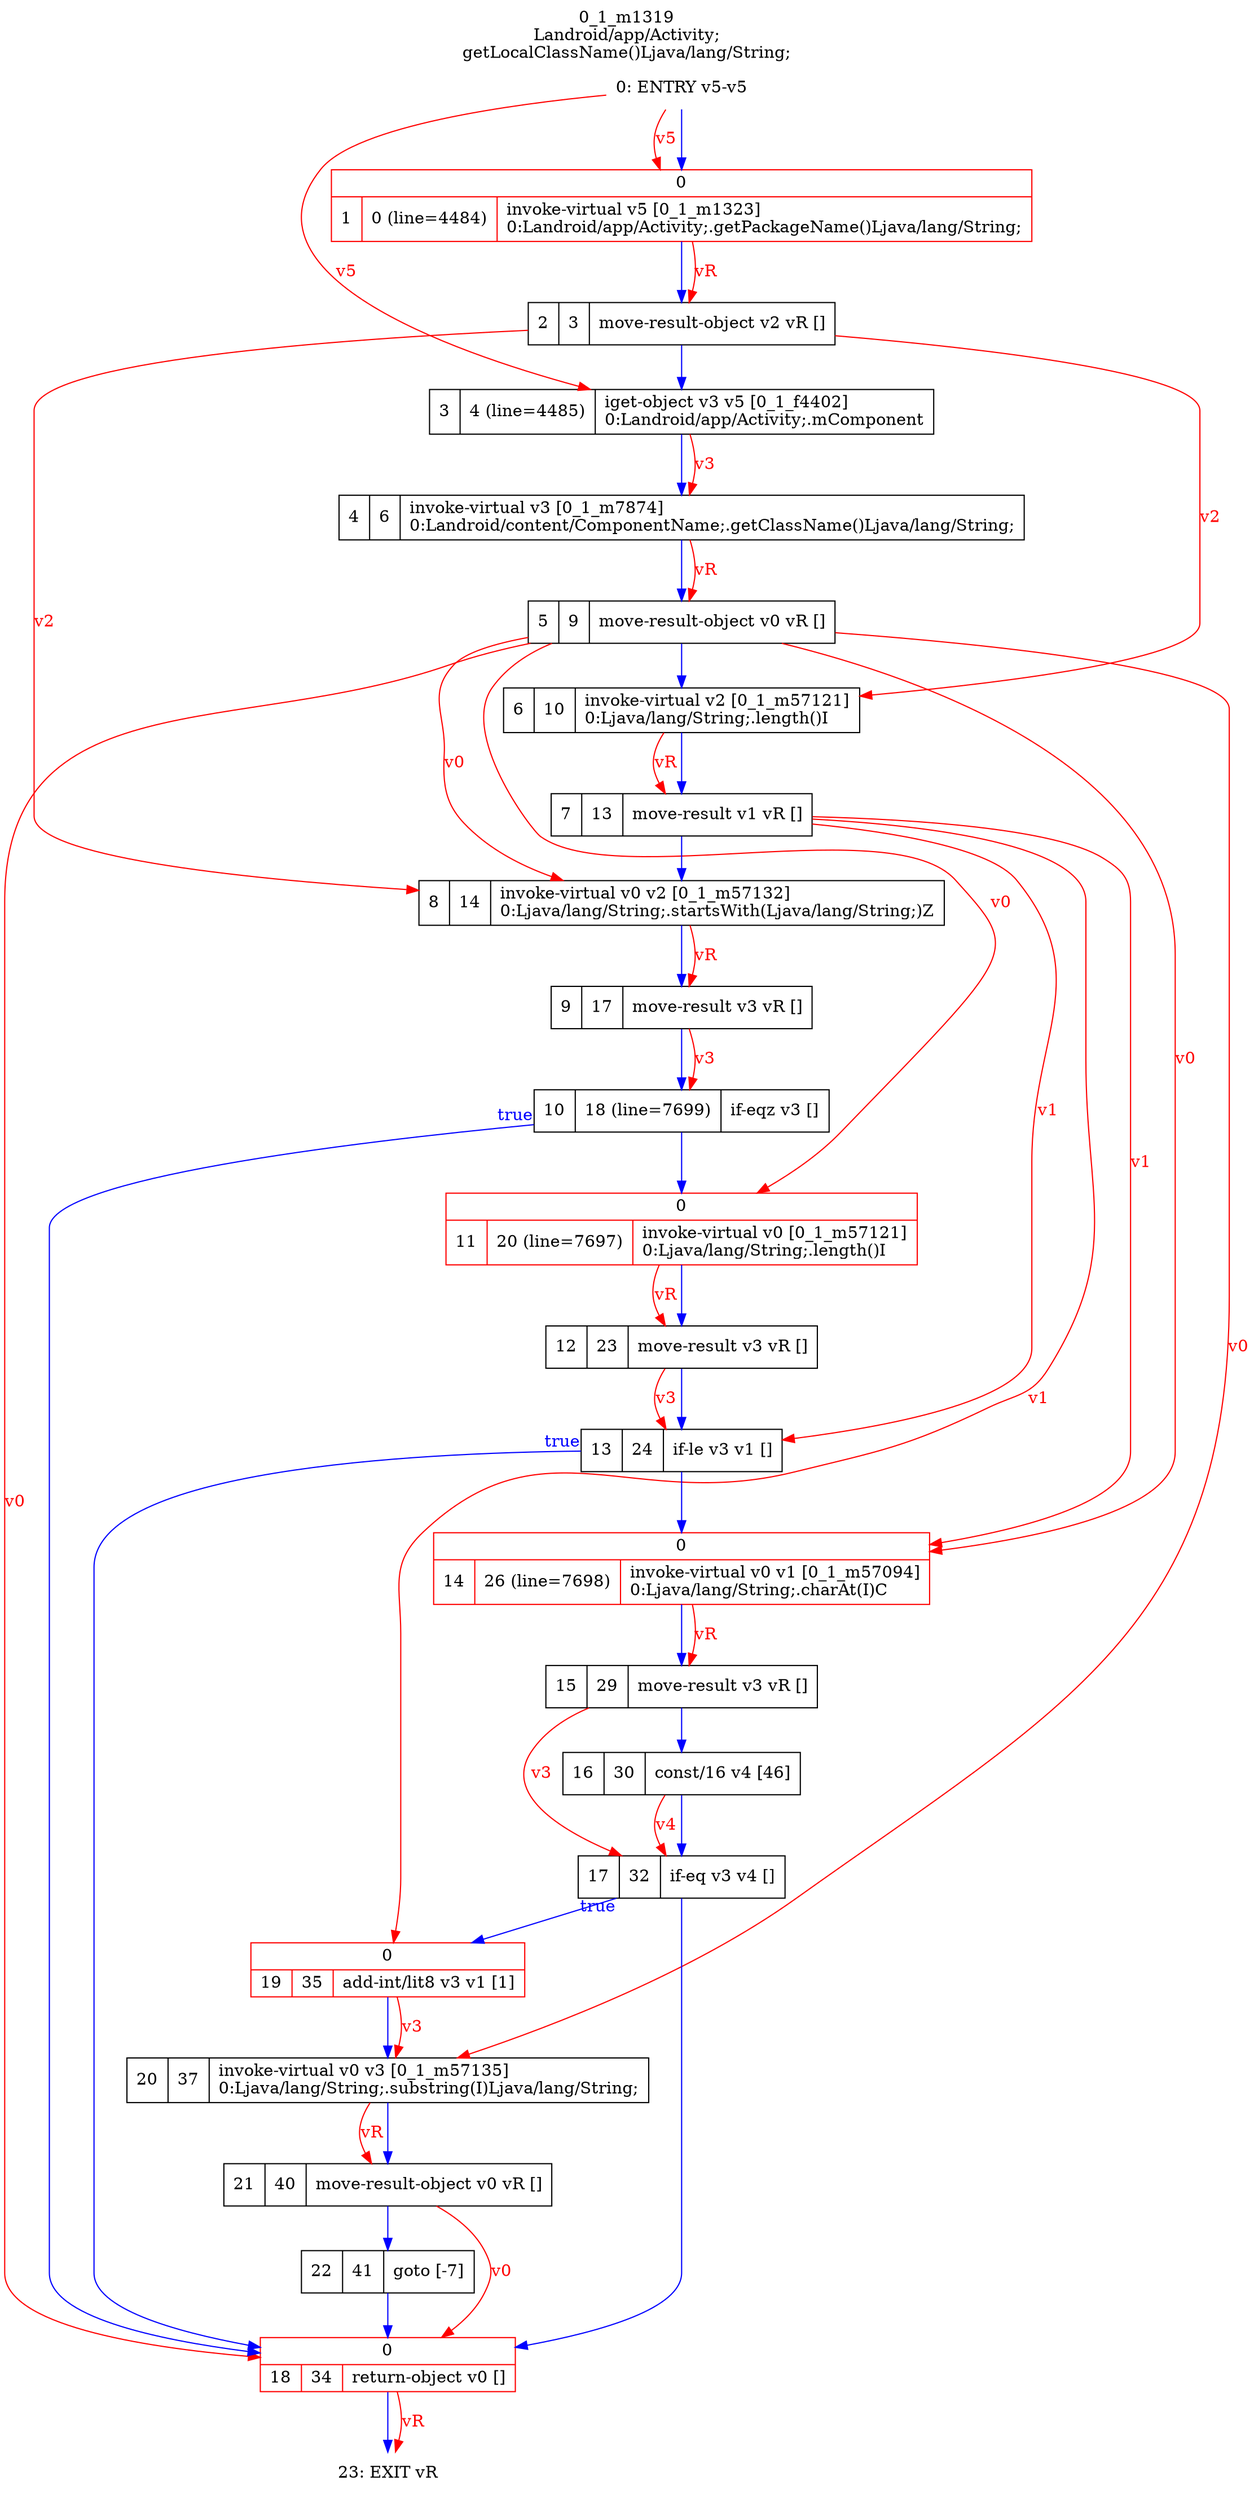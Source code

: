 digraph G {
rankdir=UD;
labelloc=t;
label="0_1_m1319\nLandroid/app/Activity;
getLocalClassName()Ljava/lang/String;";
0[label="0: ENTRY v5-v5",shape=plaintext];
1[label="{0|{1|0 (line=4484)|invoke-virtual v5 [0_1_m1323]\l0:Landroid/app/Activity;.getPackageName()Ljava/lang/String;\l}}",shape=record,URL="0_1_m1323.dot", color=red];
2[label="2|3|move-result-object v2 vR []\l",shape=record];
3[label="3|4 (line=4485)|iget-object v3 v5 [0_1_f4402]\l0:Landroid/app/Activity;.mComponent\l",shape=record];
4[label="4|6|invoke-virtual v3 [0_1_m7874]\l0:Landroid/content/ComponentName;.getClassName()Ljava/lang/String;\l",shape=record,URL="0_1_m7874.dot"];
5[label="5|9|move-result-object v0 vR []\l",shape=record];
6[label="6|10|invoke-virtual v2 [0_1_m57121]\l0:Ljava/lang/String;.length()I\l",shape=record,URL="0_1_m57121.dot"];
7[label="7|13|move-result v1 vR []\l",shape=record];
8[label="8|14|invoke-virtual v0 v2 [0_1_m57132]\l0:Ljava/lang/String;.startsWith(Ljava/lang/String;)Z\l",shape=record,URL="0_1_m57132.dot"];
9[label="9|17|move-result v3 vR []\l",shape=record];
10[label="10|18 (line=7699)|if-eqz v3 []\l",shape=record];
11[label="{0|{11|20 (line=7697)|invoke-virtual v0 [0_1_m57121]\l0:Ljava/lang/String;.length()I\l}}",shape=record,URL="0_1_m57121.dot", color=red];
12[label="12|23|move-result v3 vR []\l",shape=record];
13[label="13|24|if-le v3 v1 []\l",shape=record];
14[label="{0|{14|26 (line=7698)|invoke-virtual v0 v1 [0_1_m57094]\l0:Ljava/lang/String;.charAt(I)C\l}}",shape=record,URL="0_1_m57094.dot", color=red];
15[label="15|29|move-result v3 vR []\l",shape=record];
16[label="16|30|const/16 v4 [46]\l",shape=record];
17[label="17|32|if-eq v3 v4 []\l",shape=record];
18[label="{0|{18|34|return-object v0 []\l}}",shape=record, color=red];
19[label="{0|{19|35|add-int/lit8 v3 v1 [1]\l}}",shape=record, color=red];
20[label="20|37|invoke-virtual v0 v3 [0_1_m57135]\l0:Ljava/lang/String;.substring(I)Ljava/lang/String;\l",shape=record,URL="0_1_m57135.dot"];
21[label="21|40|move-result-object v0 vR []\l",shape=record];
22[label="22|41|goto [-7]\l",shape=record];
23[label="23: EXIT vR",shape=plaintext];
0->1 [color=blue, fontcolor=blue,weight=100, taillabel=""];
1->2 [color=blue, fontcolor=blue,weight=100, taillabel=""];
2->3 [color=blue, fontcolor=blue,weight=100, taillabel=""];
3->4 [color=blue, fontcolor=blue,weight=100, taillabel=""];
4->5 [color=blue, fontcolor=blue,weight=100, taillabel=""];
5->6 [color=blue, fontcolor=blue,weight=100, taillabel=""];
6->7 [color=blue, fontcolor=blue,weight=100, taillabel=""];
7->8 [color=blue, fontcolor=blue,weight=100, taillabel=""];
8->9 [color=blue, fontcolor=blue,weight=100, taillabel=""];
9->10 [color=blue, fontcolor=blue,weight=100, taillabel=""];
10->18 [color=blue, fontcolor=blue,weight=10, taillabel="true"];
10->11 [color=blue, fontcolor=blue,weight=100, taillabel=""];
11->12 [color=blue, fontcolor=blue,weight=100, taillabel=""];
12->13 [color=blue, fontcolor=blue,weight=100, taillabel=""];
13->18 [color=blue, fontcolor=blue,weight=10, taillabel="true"];
13->14 [color=blue, fontcolor=blue,weight=100, taillabel=""];
14->15 [color=blue, fontcolor=blue,weight=100, taillabel=""];
15->16 [color=blue, fontcolor=blue,weight=100, taillabel=""];
16->17 [color=blue, fontcolor=blue,weight=100, taillabel=""];
17->19 [color=blue, fontcolor=blue,weight=10, taillabel="true"];
17->18 [color=blue, fontcolor=blue,weight=100, taillabel=""];
18->23 [color=blue, fontcolor=blue,weight=100, taillabel=""];
19->20 [color=blue, fontcolor=blue,weight=100, taillabel=""];
20->21 [color=blue, fontcolor=blue,weight=100, taillabel=""];
21->22 [color=blue, fontcolor=blue,weight=100, taillabel=""];
22->18 [color=blue, fontcolor=blue,weight=100, taillabel=""];
0->1 [color=red, fontcolor=red, label="v5"];
1->2 [color=red, fontcolor=red, label="vR"];
0->3 [color=red, fontcolor=red, label="v5"];
3->4 [color=red, fontcolor=red, label="v3"];
4->5 [color=red, fontcolor=red, label="vR"];
2->6 [color=red, fontcolor=red, label="v2"];
6->7 [color=red, fontcolor=red, label="vR"];
2->8 [color=red, fontcolor=red, label="v2"];
5->8 [color=red, fontcolor=red, label="v0"];
8->9 [color=red, fontcolor=red, label="vR"];
9->10 [color=red, fontcolor=red, label="v3"];
5->11 [color=red, fontcolor=red, label="v0"];
11->12 [color=red, fontcolor=red, label="vR"];
7->13 [color=red, fontcolor=red, label="v1"];
12->13 [color=red, fontcolor=red, label="v3"];
5->14 [color=red, fontcolor=red, label="v0"];
7->14 [color=red, fontcolor=red, label="v1"];
14->15 [color=red, fontcolor=red, label="vR"];
15->17 [color=red, fontcolor=red, label="v3"];
16->17 [color=red, fontcolor=red, label="v4"];
5->18 [color=red, fontcolor=red, label="v0"];
21->18 [color=red, fontcolor=red, label="v0"];
7->19 [color=red, fontcolor=red, label="v1"];
5->20 [color=red, fontcolor=red, label="v0"];
19->20 [color=red, fontcolor=red, label="v3"];
20->21 [color=red, fontcolor=red, label="vR"];
18->23 [color=red, fontcolor=red, label="vR"];
}
